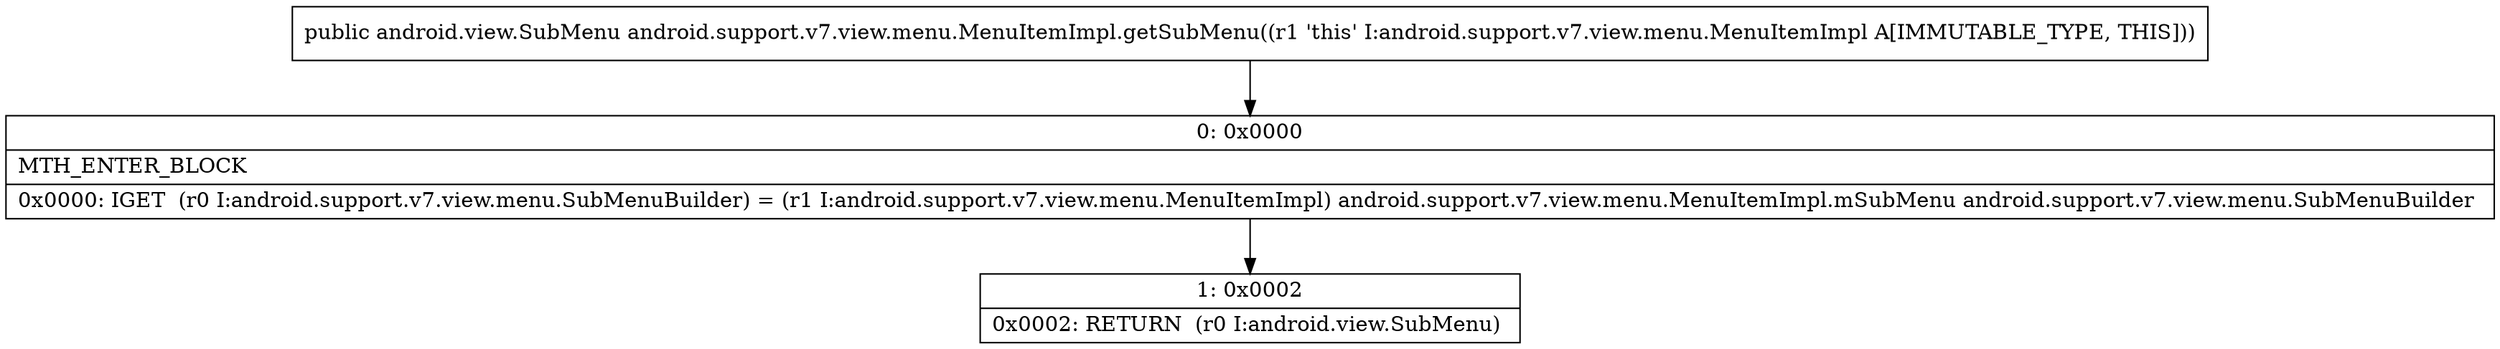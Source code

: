 digraph "CFG forandroid.support.v7.view.menu.MenuItemImpl.getSubMenu()Landroid\/view\/SubMenu;" {
Node_0 [shape=record,label="{0\:\ 0x0000|MTH_ENTER_BLOCK\l|0x0000: IGET  (r0 I:android.support.v7.view.menu.SubMenuBuilder) = (r1 I:android.support.v7.view.menu.MenuItemImpl) android.support.v7.view.menu.MenuItemImpl.mSubMenu android.support.v7.view.menu.SubMenuBuilder \l}"];
Node_1 [shape=record,label="{1\:\ 0x0002|0x0002: RETURN  (r0 I:android.view.SubMenu) \l}"];
MethodNode[shape=record,label="{public android.view.SubMenu android.support.v7.view.menu.MenuItemImpl.getSubMenu((r1 'this' I:android.support.v7.view.menu.MenuItemImpl A[IMMUTABLE_TYPE, THIS])) }"];
MethodNode -> Node_0;
Node_0 -> Node_1;
}

